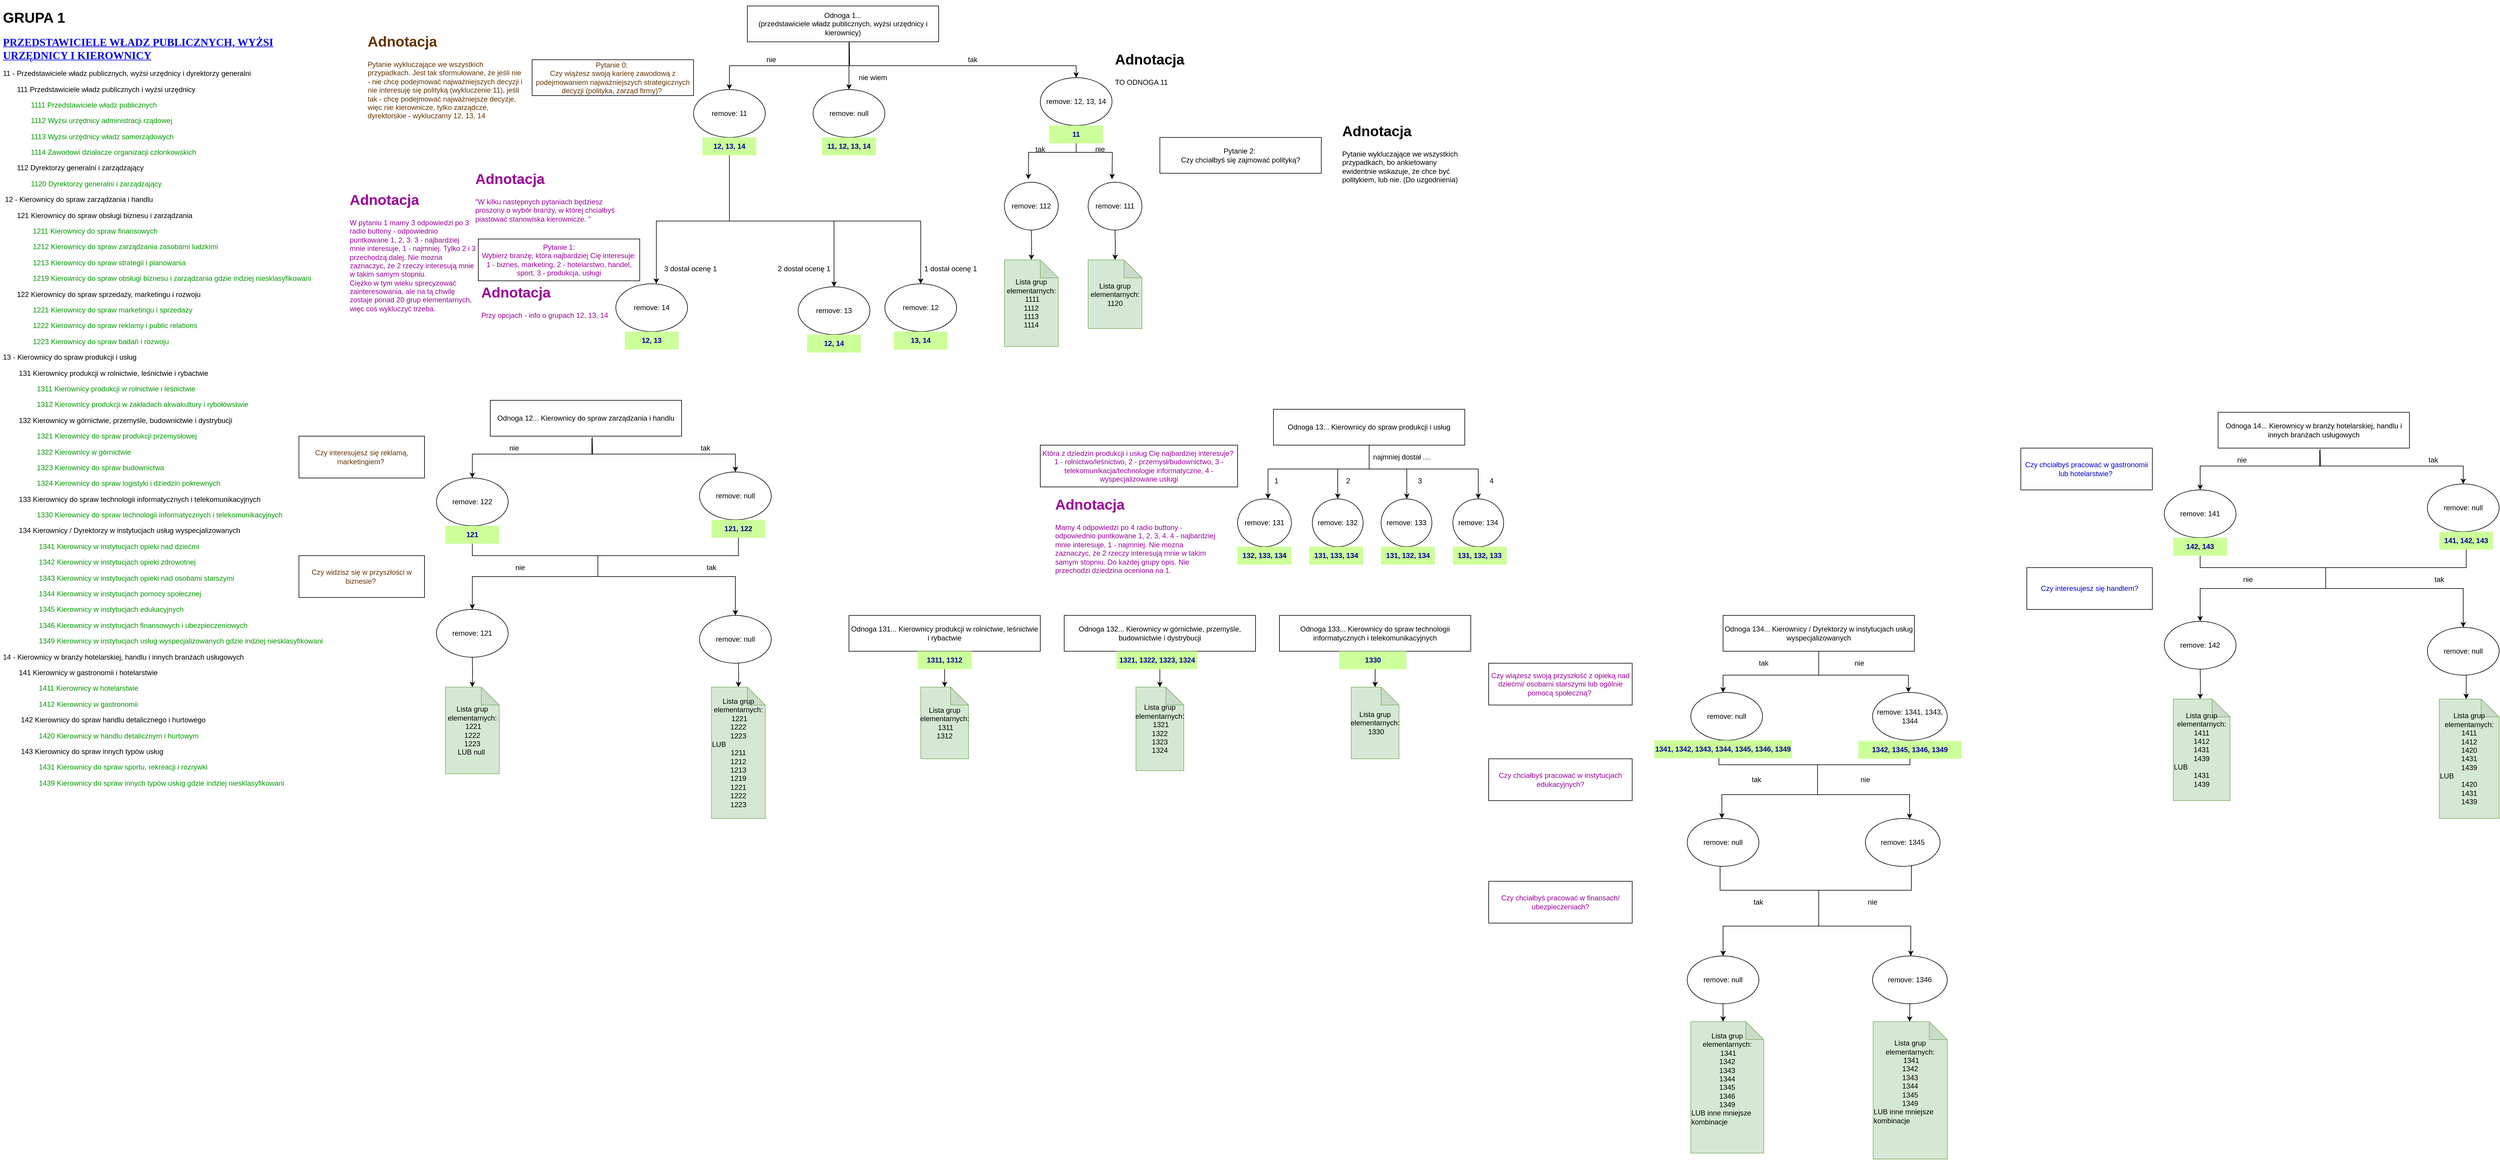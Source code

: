 <mxfile version="13.11.0" type="github">
  <diagram id="5uM9XUodchVWy86l6dnS" name="Page-1">
    <mxGraphModel dx="2266" dy="783" grid="1" gridSize="10" guides="1" tooltips="1" connect="1" arrows="1" fold="1" page="1" pageScale="1" pageWidth="827" pageHeight="1169" math="0" shadow="0">
      <root>
        <mxCell id="0" />
        <mxCell id="1" parent="0" />
        <mxCell id="1KFQorK6eVUudZrLt6k1-296" style="edgeStyle=orthogonalEdgeStyle;rounded=0;orthogonalLoop=1;jettySize=auto;html=1;exitX=0.543;exitY=0.993;exitDx=0;exitDy=0;fontColor=#000099;exitPerimeter=0;entryX=0.5;entryY=0;entryDx=0;entryDy=0;" edge="1" parent="1" source="pN9J62DILKApvvg1MB21-1" target="1KFQorK6eVUudZrLt6k1-298">
          <mxGeometry relative="1" as="geometry">
            <mxPoint x="600" y="200.0" as="targetPoint" />
            <Array as="points">
              <mxPoint x="600" y="80" />
            </Array>
          </mxGeometry>
        </mxCell>
        <mxCell id="pN9J62DILKApvvg1MB21-1" value="Odnoga 1...&lt;br&gt;(przedstawiciele władz publicznych, wyżsi urzędnicy i kierownicy)" style="rounded=0;whiteSpace=wrap;html=1;" parent="1" vertex="1">
          <mxGeometry x="430" y="20" width="320" height="60" as="geometry" />
        </mxCell>
        <mxCell id="pN9J62DILKApvvg1MB21-2" value="Pytanie 0:&amp;nbsp;&lt;br&gt;Czy wiążesz swoją karierę zawodową z podejmowaniem najważniejszych strategicznych decyzji (polityka, zarząd firmy)?&amp;nbsp;" style="rounded=0;whiteSpace=wrap;html=1;fontColor=#663300;" parent="1" vertex="1">
          <mxGeometry x="70" y="110" width="270" height="60" as="geometry" />
        </mxCell>
        <mxCell id="pN9J62DILKApvvg1MB21-8" value="" style="endArrow=classic;html=1;exitX=0.531;exitY=1.063;exitDx=0;exitDy=0;rounded=0;exitPerimeter=0;" parent="1" source="pN9J62DILKApvvg1MB21-1" edge="1">
          <mxGeometry width="50" height="50" relative="1" as="geometry">
            <mxPoint x="530" y="130" as="sourcePoint" />
            <mxPoint x="400" y="160" as="targetPoint" />
            <Array as="points">
              <mxPoint x="600" y="120" />
              <mxPoint x="400" y="120" />
            </Array>
          </mxGeometry>
        </mxCell>
        <mxCell id="pN9J62DILKApvvg1MB21-10" value="" style="endArrow=classic;html=1;rounded=0;entryX=0.5;entryY=0;entryDx=0;entryDy=0;exitX=0.533;exitY=1.023;exitDx=0;exitDy=0;exitPerimeter=0;" parent="1" source="pN9J62DILKApvvg1MB21-1" target="JiiDd-c7EXxBYxir_EYN-1" edge="1">
          <mxGeometry width="50" height="50" relative="1" as="geometry">
            <mxPoint x="550" y="80" as="sourcePoint" />
            <mxPoint x="690" y="160" as="targetPoint" />
            <Array as="points">
              <mxPoint x="601" y="110" />
              <mxPoint x="601" y="120" />
              <mxPoint x="690" y="120" />
              <mxPoint x="980" y="120" />
            </Array>
          </mxGeometry>
        </mxCell>
        <mxCell id="pN9J62DILKApvvg1MB21-11" value="nie" style="text;html=1;strokeColor=none;fillColor=none;align=center;verticalAlign=middle;whiteSpace=wrap;rounded=0;" parent="1" vertex="1">
          <mxGeometry x="450" y="100" width="40" height="20" as="geometry" />
        </mxCell>
        <mxCell id="pN9J62DILKApvvg1MB21-12" value="tak" style="text;html=1;strokeColor=none;fillColor=none;align=center;verticalAlign=middle;whiteSpace=wrap;rounded=0;" parent="1" vertex="1">
          <mxGeometry x="787" y="100" width="40" height="20" as="geometry" />
        </mxCell>
        <mxCell id="JiiDd-c7EXxBYxir_EYN-13" style="edgeStyle=orthogonalEdgeStyle;rounded=0;orthogonalLoop=1;jettySize=auto;html=1;exitX=0.5;exitY=1;exitDx=0;exitDy=0;entryX=0.5;entryY=0;entryDx=0;entryDy=0;entryPerimeter=0;" parent="1" source="JiiDd-c7EXxBYxir_EYN-1" edge="1">
          <mxGeometry relative="1" as="geometry">
            <mxPoint x="900" y="310" as="targetPoint" />
          </mxGeometry>
        </mxCell>
        <mxCell id="fl4-99ZhUkf3XR74oAWI-5" style="edgeStyle=orthogonalEdgeStyle;rounded=0;orthogonalLoop=1;jettySize=auto;html=1;" parent="1" source="JiiDd-c7EXxBYxir_EYN-1" edge="1">
          <mxGeometry relative="1" as="geometry">
            <mxPoint x="1040" y="310" as="targetPoint" />
          </mxGeometry>
        </mxCell>
        <mxCell id="JiiDd-c7EXxBYxir_EYN-1" value="remove: 12, 13, 14" style="ellipse;whiteSpace=wrap;html=1;" parent="1" vertex="1">
          <mxGeometry x="920" y="140" width="120" height="80" as="geometry" />
        </mxCell>
        <mxCell id="JiiDd-c7EXxBYxir_EYN-19" style="edgeStyle=orthogonalEdgeStyle;rounded=0;orthogonalLoop=1;jettySize=auto;html=1;entryX=0.565;entryY=-0.002;entryDx=0;entryDy=0;entryPerimeter=0;" parent="1" source="JiiDd-c7EXxBYxir_EYN-4" target="JiiDd-c7EXxBYxir_EYN-29" edge="1">
          <mxGeometry relative="1" as="geometry">
            <mxPoint x="340" y="520" as="targetPoint" />
            <Array as="points">
              <mxPoint x="400" y="380" />
              <mxPoint x="278" y="380" />
            </Array>
          </mxGeometry>
        </mxCell>
        <mxCell id="JiiDd-c7EXxBYxir_EYN-20" style="edgeStyle=orthogonalEdgeStyle;rounded=0;orthogonalLoop=1;jettySize=auto;html=1;exitX=0.5;exitY=1;exitDx=0;exitDy=0;entryX=0.5;entryY=0;entryDx=0;entryDy=0;" parent="1" source="JiiDd-c7EXxBYxir_EYN-4" edge="1" target="JiiDd-c7EXxBYxir_EYN-30">
          <mxGeometry relative="1" as="geometry">
            <mxPoint x="590" y="520" as="targetPoint" />
            <Array as="points">
              <mxPoint x="400" y="380" />
              <mxPoint x="575" y="380" />
            </Array>
          </mxGeometry>
        </mxCell>
        <mxCell id="JiiDd-c7EXxBYxir_EYN-21" style="edgeStyle=orthogonalEdgeStyle;rounded=0;orthogonalLoop=1;jettySize=auto;html=1;entryX=0.5;entryY=0;entryDx=0;entryDy=0;" parent="1" source="1KFQorK6eVUudZrLt6k1-60" target="JiiDd-c7EXxBYxir_EYN-31" edge="1">
          <mxGeometry relative="1" as="geometry">
            <mxPoint x="580" y="520" as="targetPoint" />
            <Array as="points">
              <mxPoint x="400" y="380" />
              <mxPoint x="720" y="380" />
            </Array>
          </mxGeometry>
        </mxCell>
        <mxCell id="JiiDd-c7EXxBYxir_EYN-4" value="remove: 11" style="ellipse;whiteSpace=wrap;html=1;" parent="1" vertex="1">
          <mxGeometry x="340" y="160" width="120" height="80" as="geometry" />
        </mxCell>
        <mxCell id="JiiDd-c7EXxBYxir_EYN-15" value="Pytanie 1:&lt;br&gt;Wybierz branżę, która najbardziej Cię interesuje:&lt;br&gt;1 - biznes, marketing, 2 - hotelarstwo, handel, sport, 3 - produkcja, usługi" style="rounded=0;whiteSpace=wrap;html=1;fillColor=none;fontColor=#990099;" parent="1" vertex="1">
          <mxGeometry x="-20" y="410" width="270" height="70" as="geometry" />
        </mxCell>
        <mxCell id="JiiDd-c7EXxBYxir_EYN-17" value="&lt;h1&gt;Adnotacja&amp;nbsp;&lt;/h1&gt;&lt;p&gt;&quot;W kilku następnych pytaniach będziesz proszony o wybór branży, w której chciałbyś piastować stanowiska kierownicze. &quot;&lt;/p&gt;&lt;p&gt;&amp;nbsp;&lt;/p&gt;" style="text;html=1;spacing=5;spacingTop=-20;whiteSpace=wrap;overflow=hidden;rounded=0;fontColor=#990099;" parent="1" vertex="1">
          <mxGeometry x="-30" y="290" width="270" height="120" as="geometry" />
        </mxCell>
        <mxCell id="JiiDd-c7EXxBYxir_EYN-22" value="3 dostał ocenę 1" style="text;html=1;strokeColor=none;fillColor=none;align=center;verticalAlign=middle;whiteSpace=wrap;rounded=0;" parent="1" vertex="1">
          <mxGeometry x="280" y="450" width="110" height="20" as="geometry" />
        </mxCell>
        <mxCell id="JiiDd-c7EXxBYxir_EYN-23" value="2 dostał ocenę 1" style="text;html=1;strokeColor=none;fillColor=none;align=center;verticalAlign=middle;whiteSpace=wrap;rounded=0;" parent="1" vertex="1">
          <mxGeometry x="470" y="450" width="110" height="20" as="geometry" />
        </mxCell>
        <mxCell id="JiiDd-c7EXxBYxir_EYN-24" value="1 dostał ocenę 1" style="text;html=1;strokeColor=none;fillColor=none;align=center;verticalAlign=middle;whiteSpace=wrap;rounded=0;" parent="1" vertex="1">
          <mxGeometry x="720" y="450" width="100" height="20" as="geometry" />
        </mxCell>
        <mxCell id="JiiDd-c7EXxBYxir_EYN-28" value="&lt;h1&gt;Adnotacja&lt;/h1&gt;&lt;p&gt;Przy opcjach - info o grupach 12, 13, 14&lt;/p&gt;&lt;p&gt;&lt;br&gt;&lt;/p&gt;" style="text;html=1;spacing=5;spacingTop=-20;whiteSpace=wrap;overflow=hidden;rounded=0;fontColor=#990099;" parent="1" vertex="1">
          <mxGeometry x="-20" y="480" width="230" height="90" as="geometry" />
        </mxCell>
        <mxCell id="JiiDd-c7EXxBYxir_EYN-29" value="remove: 14" style="ellipse;whiteSpace=wrap;html=1;" parent="1" vertex="1">
          <mxGeometry x="210" y="485" width="120" height="80" as="geometry" />
        </mxCell>
        <mxCell id="JiiDd-c7EXxBYxir_EYN-30" value="remove: 13" style="ellipse;whiteSpace=wrap;html=1;" parent="1" vertex="1">
          <mxGeometry x="515" y="490" width="120" height="80" as="geometry" />
        </mxCell>
        <mxCell id="JiiDd-c7EXxBYxir_EYN-31" value="remove: 12" style="ellipse;whiteSpace=wrap;html=1;" parent="1" vertex="1">
          <mxGeometry x="660" y="485" width="120" height="80" as="geometry" />
        </mxCell>
        <mxCell id="fl4-99ZhUkf3XR74oAWI-1" value="Pytanie 2:&amp;nbsp;&lt;br&gt;Czy chciałbyś się zajmować polityką?" style="rounded=0;whiteSpace=wrap;html=1;" parent="1" vertex="1">
          <mxGeometry x="1120" y="240" width="270" height="60" as="geometry" />
        </mxCell>
        <mxCell id="fl4-99ZhUkf3XR74oAWI-2" value="&lt;h1&gt;Adnotacja&lt;/h1&gt;&lt;div&gt;W pytaniu 1 mamy 3 odpowiedzi po 3 radio buttony - odpowiednio puntkowane 1, 2, 3. 3 - najbardziej mnie interesuje, 1 - najmniej. Tylko 2 i 3 przechodzą dalej. Nie mozna zaznaczyc, że 2 rzeczy interesują mnie w takim samym stopniu.&lt;/div&gt;&lt;div&gt;Ciężko w tym wieku sprecyzować zainteresowania, ale na tą chwilę zostaje ponad 20 grup elementarnych, więc coś wykluczyć trzeba.&amp;nbsp;&lt;/div&gt;&lt;p&gt;&lt;br&gt;&lt;/p&gt;" style="text;html=1;spacing=5;spacingTop=-20;whiteSpace=wrap;overflow=hidden;rounded=0;fontColor=#990099;" parent="1" vertex="1">
          <mxGeometry x="-240" y="325" width="220" height="230" as="geometry" />
        </mxCell>
        <mxCell id="fl4-99ZhUkf3XR74oAWI-3" value="&lt;h1&gt;Adnotacja&amp;nbsp;&lt;/h1&gt;&lt;p&gt;Pytanie wykluczające we wszystkich przypadkach. Jest tak sformułowane, że jeśli nie - nie chcę podejmować najważniejszych decyzji i nie interesuję się polityką (wykluczenie 11), jeśli tak - chcę podejmować najważniejsze decyzje, więc nie kierownicze, tylko zarządcze, dyrektorskie - wykluczamy 12, 13, 14&lt;/p&gt;&lt;p&gt;&lt;br&gt;&lt;/p&gt;&lt;p&gt;&lt;br&gt;&lt;/p&gt;" style="text;html=1;strokeColor=none;fillColor=none;spacing=5;spacingTop=-20;whiteSpace=wrap;overflow=hidden;rounded=0;fontColor=#663300;" parent="1" vertex="1">
          <mxGeometry x="-210" y="60" width="270" height="160" as="geometry" />
        </mxCell>
        <mxCell id="fl4-99ZhUkf3XR74oAWI-4" value="&lt;h1&gt;GRUPA 1&amp;nbsp;&lt;/h1&gt;&lt;a name=&quot;sekcja&quot; style=&quot;font-family: &amp;#34;verdana&amp;#34; ; font-size: 18px ; font-weight: 700&quot;&gt;PRZEDSTAWICIELE WŁADZ PUBLICZNYCH, WYŻSI URZĘDNICY I KIEROWNICY&lt;/a&gt;&lt;p&gt;11 - Przedstawiciele władz publicznych, wyżsi urzędnicy i dyrektorzy generalni&lt;br&gt;&lt;/p&gt;&lt;p&gt;&amp;nbsp; &amp;nbsp; &amp;nbsp; &amp;nbsp;&lt;span&gt;111&lt;/span&gt;&lt;span&gt; &lt;/span&gt;&lt;span&gt;Przedstawiciele władz publicznych i wyżsi urzędnicy&lt;/span&gt;&lt;br&gt;&lt;/p&gt;&lt;p&gt;&amp;nbsp; &amp;nbsp; &amp;nbsp; &amp;nbsp; &amp;nbsp; &amp;nbsp; &amp;nbsp; &lt;font color=&quot;#009900&quot;&gt;1111&lt;span&gt; &lt;/span&gt;Przedstawiciele władz publicznych&lt;/font&gt;&lt;/p&gt;&lt;p&gt;&lt;font color=&quot;#009900&quot;&gt;&amp;nbsp; &amp;nbsp; &amp;nbsp; &amp;nbsp; &amp;nbsp; &amp;nbsp; &amp;nbsp; 1112&lt;span&gt; &lt;/span&gt;Wyżsi urzędnicy administracji rządowej&lt;/font&gt;&lt;/p&gt;&lt;p&gt;&lt;font color=&quot;#009900&quot;&gt;&amp;nbsp; &amp;nbsp; &amp;nbsp; &amp;nbsp; &amp;nbsp; &amp;nbsp; &amp;nbsp; 1113&lt;span&gt; &lt;/span&gt;Wyżsi urzędnicy władz samorządowych&lt;/font&gt;&lt;/p&gt;&lt;p&gt;&lt;font color=&quot;#009900&quot;&gt;&amp;nbsp; &amp;nbsp; &amp;nbsp; &amp;nbsp; &amp;nbsp; &amp;nbsp; &amp;nbsp; 1114&lt;span&gt; &lt;/span&gt;Zawodowi działacze organizacji członkowskich&lt;/font&gt;&lt;/p&gt;&lt;p&gt;&lt;span&gt; &lt;/span&gt;&lt;/p&gt;&lt;p&gt;&amp;nbsp; &amp;nbsp; &amp;nbsp; &amp;nbsp;112&lt;span&gt; &lt;/span&gt;Dyrektorzy generalni i zarządzający&lt;/p&gt;&lt;p&gt;&amp;nbsp; &amp;nbsp; &amp;nbsp; &amp;nbsp; &amp;nbsp; &amp;nbsp; &amp;nbsp;&lt;font color=&quot;#009900&quot;&gt; 1120&lt;span&gt; &lt;/span&gt;Dyrektorzy generalni i zarządzający&lt;/font&gt;&lt;span&gt;  &lt;/span&gt;&lt;/p&gt;&lt;p&gt;&amp;nbsp;&lt;span&gt;12 - Kierownicy do spraw zarządzania i handlu&lt;/span&gt;&lt;/p&gt;&lt;p&gt;&amp;nbsp; &amp;nbsp; &amp;nbsp; &amp;nbsp;121&lt;span&gt; &lt;/span&gt;Kierownicy do spraw obsługi biznesu i zarządzania&lt;/p&gt;&lt;p&gt;&amp;nbsp; &amp;nbsp; &amp;nbsp; &amp;nbsp; &amp;nbsp; &amp;nbsp; &amp;nbsp; &amp;nbsp;&lt;font color=&quot;#009900&quot;&gt;1211&lt;span&gt; &lt;/span&gt;Kierownicy do spraw finansowych&lt;/font&gt;&lt;/p&gt;&lt;p&gt;&lt;font color=&quot;#009900&quot;&gt;&amp;nbsp; &amp;nbsp; &amp;nbsp; &amp;nbsp; &amp;nbsp; &amp;nbsp; &amp;nbsp; &amp;nbsp;1212&lt;span&gt; &lt;/span&gt;Kierownicy do spraw zarządzania zasobami ludzkimi&lt;/font&gt;&lt;/p&gt;&lt;p&gt;&lt;font color=&quot;#009900&quot;&gt;&amp;nbsp; &amp;nbsp; &amp;nbsp; &amp;nbsp; &amp;nbsp; &amp;nbsp; &amp;nbsp; &amp;nbsp;1213&lt;span&gt; &lt;/span&gt;Kierownicy do spraw strategii i planowania&lt;/font&gt;&lt;/p&gt;&lt;p&gt;&lt;font color=&quot;#009900&quot;&gt;&amp;nbsp; &amp;nbsp; &amp;nbsp; &amp;nbsp; &amp;nbsp; &amp;nbsp; &amp;nbsp; &amp;nbsp;1219&lt;span&gt; &lt;/span&gt;Kierownicy do spraw obsługi biznesu i zarządzania gdzie indziej niesklasyfikowani&lt;/font&gt;&lt;/p&gt;&lt;p&gt;&amp;nbsp; &amp;nbsp; &amp;nbsp; &amp;nbsp;122&lt;span&gt; &lt;/span&gt;Kierownicy do spraw sprzedaży, marketingu i rozwoju&lt;/p&gt;&lt;p&gt;&amp;nbsp; &amp;nbsp; &amp;nbsp; &amp;nbsp; &amp;nbsp; &amp;nbsp; &amp;nbsp; &lt;font color=&quot;#009900&quot;&gt;&amp;nbsp;1221&lt;span&gt; &lt;/span&gt;Kierownicy do spraw marketingu i sprzedaży&lt;/font&gt;&lt;/p&gt;&lt;p&gt;&lt;font color=&quot;#009900&quot;&gt;&amp;nbsp; &amp;nbsp; &amp;nbsp; &amp;nbsp; &amp;nbsp; &amp;nbsp; &amp;nbsp; &amp;nbsp;1222&lt;span&gt; &lt;/span&gt;Kierownicy do spraw reklamy i public relations&lt;/font&gt;&lt;/p&gt;&lt;p&gt;&lt;font color=&quot;#009900&quot;&gt;&amp;nbsp; &amp;nbsp; &amp;nbsp; &amp;nbsp; &amp;nbsp; &amp;nbsp; &amp;nbsp; &amp;nbsp;1223&lt;span&gt; &lt;/span&gt;Kierownicy do spraw badań i rozwoju&lt;/font&gt;&lt;/p&gt;&lt;p&gt;13 - Kierownicy do spraw produkcji i usług&lt;/p&gt;&lt;p&gt;&amp;nbsp; &amp;nbsp; &amp;nbsp; &amp;nbsp; 131&lt;span&gt; &lt;/span&gt;Kierownicy produkcji w rolnictwie, leśnictwie i rybactwie&lt;/p&gt;&lt;p&gt;&amp;nbsp; &amp;nbsp; &amp;nbsp; &amp;nbsp; &amp;nbsp; &amp;nbsp; &amp;nbsp; &amp;nbsp; &amp;nbsp;&lt;font color=&quot;#009900&quot;&gt;1311&lt;span&gt; &lt;/span&gt;Kierownicy produkcji w rolnictwie i leśnictwie&lt;/font&gt;&lt;/p&gt;&lt;p&gt;&lt;font color=&quot;#009900&quot;&gt;&amp;nbsp; &amp;nbsp; &amp;nbsp; &amp;nbsp; &amp;nbsp; &amp;nbsp; &amp;nbsp; &amp;nbsp; &amp;nbsp;1312&lt;span&gt; &lt;/span&gt;Kierownicy produkcji w zakładach akwakultury i rybołówstwie&lt;/font&gt;&lt;/p&gt;&lt;p&gt;&amp;nbsp; &amp;nbsp; &amp;nbsp; &amp;nbsp; 132&lt;span&gt; &lt;/span&gt;Kierownicy w górnictwie, przemyśle, budownictwie i dystrybucji&lt;/p&gt;&lt;p&gt;&amp;nbsp; &amp;nbsp; &amp;nbsp; &amp;nbsp; &amp;nbsp; &amp;nbsp; &amp;nbsp; &amp;nbsp; &lt;font color=&quot;#009900&quot;&gt;&amp;nbsp;1321&lt;span&gt; &lt;/span&gt;Kierownicy do spraw produkcji przemysłowej&lt;/font&gt;&lt;/p&gt;&lt;p&gt;&lt;font color=&quot;#009900&quot;&gt;&amp;nbsp; &amp;nbsp; &amp;nbsp; &amp;nbsp; &amp;nbsp; &amp;nbsp; &amp;nbsp; &amp;nbsp; &amp;nbsp;1322&lt;span&gt; &lt;/span&gt;Kierownicy w górnictwie&lt;/font&gt;&lt;/p&gt;&lt;p&gt;&lt;font color=&quot;#009900&quot;&gt;&amp;nbsp; &amp;nbsp; &amp;nbsp; &amp;nbsp; &amp;nbsp; &amp;nbsp; &amp;nbsp; &amp;nbsp; &amp;nbsp;1323&lt;span&gt; &lt;/span&gt;Kierownicy do spraw budownictwa&lt;/font&gt;&lt;/p&gt;&lt;p&gt;&lt;font color=&quot;#009900&quot;&gt;&amp;nbsp; &amp;nbsp; &amp;nbsp; &amp;nbsp; &amp;nbsp; &amp;nbsp; &amp;nbsp; &amp;nbsp; &amp;nbsp;1324&lt;span&gt; &lt;/span&gt;Kierownicy do spraw logistyki i dziedzin pokrewnych&lt;/font&gt;&lt;/p&gt;&lt;p&gt;&amp;nbsp; &amp;nbsp; &amp;nbsp; &amp;nbsp; 133&lt;span&gt; &lt;/span&gt;Kierownicy do spraw technologii informatycznych i telekomunikacyjnych&lt;/p&gt;&lt;p&gt;&amp;nbsp; &amp;nbsp; &amp;nbsp; &amp;nbsp; &amp;nbsp; &amp;nbsp; &amp;nbsp; &amp;nbsp;&lt;font color=&quot;#009900&quot;&gt; &amp;nbsp;1330&lt;span&gt; &lt;/span&gt;Kierownicy do spraw technologii informatycznych i telekomunikacyjnych&lt;/font&gt;&lt;/p&gt;&lt;p&gt;&amp;nbsp; &amp;nbsp; &amp;nbsp; &amp;nbsp; 134&lt;span&gt; &lt;/span&gt;Kierownicy / Dyrektorzy w instytucjach usług wyspecjalizowanych&lt;/p&gt;&lt;p&gt;&amp;nbsp; &amp;nbsp; &amp;nbsp; &amp;nbsp; &amp;nbsp; &amp;nbsp; &amp;nbsp; &amp;nbsp; &amp;nbsp;&lt;font color=&quot;#009900&quot;&gt; 1341&lt;span&gt; &lt;/span&gt;Kierownicy w instytucjach opieki nad dziećmi&lt;/font&gt;&lt;/p&gt;&lt;p&gt;&lt;font color=&quot;#009900&quot;&gt;&amp;nbsp; &amp;nbsp; &amp;nbsp; &amp;nbsp; &amp;nbsp; &amp;nbsp; &amp;nbsp; &amp;nbsp; &amp;nbsp; 1342&lt;span&gt; &lt;/span&gt;Kierownicy w instytucjach opieki zdrowotnej&lt;/font&gt;&lt;/p&gt;&lt;p&gt;&lt;font color=&quot;#009900&quot;&gt;&amp;nbsp; &amp;nbsp; &amp;nbsp; &amp;nbsp; &amp;nbsp; &amp;nbsp; &amp;nbsp; &amp;nbsp; &amp;nbsp; 1343&lt;span&gt; &lt;/span&gt;Kierownicy w instytucjach opieki nad osobami starszymi&lt;/font&gt;&lt;/p&gt;&lt;p&gt;&lt;font color=&quot;#009900&quot;&gt;&amp;nbsp; &amp;nbsp; &amp;nbsp; &amp;nbsp; &amp;nbsp; &amp;nbsp; &amp;nbsp; &amp;nbsp; &amp;nbsp; 1344&lt;span&gt; &lt;/span&gt;Kierownicy w instytucjach pomocy społecznej&lt;/font&gt;&lt;/p&gt;&lt;p&gt;&lt;font color=&quot;#009900&quot;&gt;&amp;nbsp; &amp;nbsp; &amp;nbsp; &amp;nbsp; &amp;nbsp; &amp;nbsp; &amp;nbsp; &amp;nbsp; &amp;nbsp; 1345&lt;span&gt; &lt;/span&gt;Kierownicy w instytucjach edukacyjnych&lt;/font&gt;&lt;/p&gt;&lt;p&gt;&lt;font color=&quot;#009900&quot;&gt;&amp;nbsp; &amp;nbsp; &amp;nbsp; &amp;nbsp; &amp;nbsp; &amp;nbsp; &amp;nbsp; &amp;nbsp; &amp;nbsp; 1346&lt;span&gt; &lt;/span&gt;Kierownicy w instytucjach finansowych i ubezpieczeniowych&lt;/font&gt;&lt;/p&gt;&lt;p&gt;&lt;font color=&quot;#009900&quot;&gt;&amp;nbsp; &amp;nbsp; &amp;nbsp; &amp;nbsp; &amp;nbsp; &amp;nbsp; &amp;nbsp; &amp;nbsp; &amp;nbsp; 1349&lt;span&gt; &lt;/span&gt;Kierownicy w instytucjach usług wyspecjalizowanych gdzie indziej niesklasyfikowani&lt;/font&gt;&lt;/p&gt;&lt;p&gt;14 - Kierownicy w branży hotelarskiej, handlu i innych branżach usługowych&lt;/p&gt;&lt;p&gt;&amp;nbsp; &amp;nbsp; &amp;nbsp; &amp;nbsp; 141&lt;span&gt; &lt;/span&gt;Kierownicy w gastronomii i hotelarstwie&lt;/p&gt;&lt;p&gt;&amp;nbsp; &amp;nbsp; &amp;nbsp; &amp;nbsp; &amp;nbsp; &amp;nbsp; &amp;nbsp; &amp;nbsp; &amp;nbsp;&lt;font color=&quot;#009900&quot;&gt; 1411&lt;span&gt; &lt;/span&gt;Kierownicy w hotelarstwie&lt;/font&gt;&lt;/p&gt;&lt;p&gt;&lt;font color=&quot;#009900&quot;&gt;&amp;nbsp; &amp;nbsp; &amp;nbsp; &amp;nbsp; &amp;nbsp; &amp;nbsp; &amp;nbsp; &amp;nbsp; &amp;nbsp; 1412&lt;span&gt; &lt;/span&gt;Kierownicy w gastronomii&lt;/font&gt;&lt;/p&gt;&lt;p&gt;&amp;nbsp; &amp;nbsp; &amp;nbsp; &amp;nbsp; &amp;nbsp;142&lt;span&gt; &lt;/span&gt;Kierownicy do spraw handlu detalicznego i hurtowego&lt;/p&gt;&lt;p&gt;&amp;nbsp; &amp;nbsp; &amp;nbsp; &amp;nbsp; &amp;nbsp; &amp;nbsp; &amp;nbsp; &amp;nbsp; &lt;font color=&quot;#009900&quot;&gt;&amp;nbsp; 1420&lt;span&gt; &lt;/span&gt;Kierownicy w handlu detalicznym i hurtowym&lt;/font&gt;&lt;/p&gt;&lt;p&gt;&amp;nbsp; &amp;nbsp; &amp;nbsp; &amp;nbsp; &amp;nbsp;143&lt;span&gt; &lt;/span&gt;Kierownicy do spraw innych typów usług&lt;/p&gt;&lt;p&gt;&amp;nbsp; &amp;nbsp; &amp;nbsp; &amp;nbsp; &amp;nbsp; &amp;nbsp; &amp;nbsp; &amp;nbsp; &lt;font color=&quot;#009900&quot;&gt;&amp;nbsp; 1431&lt;span&gt; &lt;/span&gt;Kierownicy do spraw sportu, rekreacji i rozrywki&lt;/font&gt;&lt;/p&gt;&lt;p&gt;&lt;font color=&quot;#009900&quot;&gt;&amp;nbsp; &amp;nbsp; &amp;nbsp; &amp;nbsp; &amp;nbsp; &amp;nbsp; &amp;nbsp; &amp;nbsp; &amp;nbsp; 1439&lt;span&gt; &lt;/span&gt;Kierownicy do spraw innych typów usług gdzie indziej niesklasyfikowani&lt;/font&gt;&lt;/p&gt;&lt;p&gt;&amp;nbsp; &amp;nbsp; &amp;nbsp;&amp;nbsp;&lt;/p&gt;&lt;p&gt;&lt;br&gt;&lt;/p&gt;&lt;p&gt;&lt;br&gt;&lt;/p&gt;" style="text;html=1;strokeColor=none;fillColor=none;spacing=5;spacingTop=-20;whiteSpace=wrap;overflow=hidden;rounded=0;" parent="1" vertex="1">
          <mxGeometry x="-820" y="20" width="560" height="1320" as="geometry" />
        </mxCell>
        <mxCell id="fl4-99ZhUkf3XR74oAWI-6" value="tak" style="text;html=1;strokeColor=none;fillColor=none;align=center;verticalAlign=middle;whiteSpace=wrap;rounded=0;" parent="1" vertex="1">
          <mxGeometry x="900" y="250" width="40" height="20" as="geometry" />
        </mxCell>
        <mxCell id="fl4-99ZhUkf3XR74oAWI-7" value="nie" style="text;html=1;strokeColor=none;fillColor=none;align=center;verticalAlign=middle;whiteSpace=wrap;rounded=0;" parent="1" vertex="1">
          <mxGeometry x="1000" y="250" width="40" height="20" as="geometry" />
        </mxCell>
        <mxCell id="fl4-99ZhUkf3XR74oAWI-8" value="remove: 111" style="ellipse;whiteSpace=wrap;html=1;" parent="1" vertex="1">
          <mxGeometry x="1000" y="315" width="90" height="80" as="geometry" />
        </mxCell>
        <mxCell id="fl4-99ZhUkf3XR74oAWI-9" value="remove: 112" style="ellipse;whiteSpace=wrap;html=1;" parent="1" vertex="1">
          <mxGeometry x="860" y="315" width="90" height="80" as="geometry" />
        </mxCell>
        <mxCell id="fl4-99ZhUkf3XR74oAWI-10" value="&lt;h1&gt;Adnotacja&amp;nbsp;&lt;/h1&gt;&lt;p&gt;Pytanie wykluczające we wszystkich przypadkach, bo ankietowany ewidentnie wskazuje, że chce być politykiem, lub nie. (Do uzgodnienia)&lt;/p&gt;&lt;p&gt;&lt;br&gt;&lt;/p&gt;&lt;p&gt;&lt;br&gt;&lt;/p&gt;&lt;p&gt;&lt;br&gt;&lt;/p&gt;" style="text;html=1;strokeColor=none;fillColor=none;spacing=5;spacingTop=-20;whiteSpace=wrap;overflow=hidden;rounded=0;" parent="1" vertex="1">
          <mxGeometry x="1420" y="210" width="210" height="120" as="geometry" />
        </mxCell>
        <mxCell id="fl4-99ZhUkf3XR74oAWI-12" value="" style="edgeStyle=orthogonalEdgeStyle;rounded=0;orthogonalLoop=1;jettySize=auto;html=1;" parent="1" target="fl4-99ZhUkf3XR74oAWI-13" edge="1">
          <mxGeometry relative="1" as="geometry">
            <mxPoint x="905" y="395" as="sourcePoint" />
          </mxGeometry>
        </mxCell>
        <mxCell id="fl4-99ZhUkf3XR74oAWI-13" value="Lista grup elementarnych:&lt;br&gt;&amp;nbsp;1111&lt;br&gt;1112&lt;br&gt;1113&lt;br&gt;1114" style="shape=note;whiteSpace=wrap;html=1;backgroundOutline=1;darkOpacity=0.05;size=30;fillColor=#d5e8d4;strokeColor=#82b366;" parent="1" vertex="1">
          <mxGeometry x="860" y="445" width="90" height="145" as="geometry" />
        </mxCell>
        <mxCell id="fl4-99ZhUkf3XR74oAWI-14" value="" style="edgeStyle=orthogonalEdgeStyle;rounded=0;orthogonalLoop=1;jettySize=auto;html=1;" parent="1" target="fl4-99ZhUkf3XR74oAWI-15" edge="1">
          <mxGeometry relative="1" as="geometry">
            <mxPoint x="1045" y="395" as="sourcePoint" />
          </mxGeometry>
        </mxCell>
        <mxCell id="fl4-99ZhUkf3XR74oAWI-15" value="Lista grup elementarnych:&lt;br&gt;1120" style="shape=note;whiteSpace=wrap;html=1;backgroundOutline=1;darkOpacity=0.05;size=30;fillColor=#d5e8d4;strokeColor=#82b366;" parent="1" vertex="1">
          <mxGeometry x="1000" y="445" width="90" height="115" as="geometry" />
        </mxCell>
        <mxCell id="1KFQorK6eVUudZrLt6k1-60" value="&lt;b&gt;12, 13, 14&lt;/b&gt;" style="text;html=1;strokeColor=none;fillColor=#CCFF99;align=center;verticalAlign=middle;whiteSpace=wrap;rounded=0;fontColor=#000099;" vertex="1" parent="1">
          <mxGeometry x="355" y="240" width="90" height="30" as="geometry" />
        </mxCell>
        <mxCell id="1KFQorK6eVUudZrLt6k1-62" value="&lt;b&gt;11&lt;/b&gt;" style="text;html=1;strokeColor=none;fillColor=#CCFF99;align=center;verticalAlign=middle;whiteSpace=wrap;rounded=0;fontColor=#000099;" vertex="1" parent="1">
          <mxGeometry x="935" y="220" width="90" height="30" as="geometry" />
        </mxCell>
        <mxCell id="1KFQorK6eVUudZrLt6k1-63" value="&lt;b&gt;12, 13&lt;br&gt;&lt;/b&gt;" style="text;html=1;strokeColor=none;fillColor=#CCFF99;align=center;verticalAlign=middle;whiteSpace=wrap;rounded=0;fontColor=#000099;" vertex="1" parent="1">
          <mxGeometry x="225" y="565" width="90" height="30" as="geometry" />
        </mxCell>
        <mxCell id="1KFQorK6eVUudZrLt6k1-65" value="&lt;b&gt;12, 14&lt;br&gt;&lt;/b&gt;" style="text;html=1;strokeColor=none;fillColor=#CCFF99;align=center;verticalAlign=middle;whiteSpace=wrap;rounded=0;fontColor=#000099;" vertex="1" parent="1">
          <mxGeometry x="530" y="570" width="90" height="30" as="geometry" />
        </mxCell>
        <mxCell id="1KFQorK6eVUudZrLt6k1-66" value="&lt;b&gt;13, 14&lt;br&gt;&lt;/b&gt;" style="text;html=1;strokeColor=none;fillColor=#CCFF99;align=center;verticalAlign=middle;whiteSpace=wrap;rounded=0;fontColor=#000099;" vertex="1" parent="1">
          <mxGeometry x="675" y="565" width="90" height="30" as="geometry" />
        </mxCell>
        <mxCell id="1KFQorK6eVUudZrLt6k1-67" value="Odnoga 12...&amp;nbsp;&lt;span style=&quot;text-align: left&quot;&gt;Kierownicy do spraw zarządzania i handlu&lt;/span&gt;" style="rounded=0;whiteSpace=wrap;html=1;" vertex="1" parent="1">
          <mxGeometry y="680" width="320" height="60" as="geometry" />
        </mxCell>
        <mxCell id="1KFQorK6eVUudZrLt6k1-68" value="" style="endArrow=classic;html=1;exitX=0.531;exitY=1.063;exitDx=0;exitDy=0;rounded=0;exitPerimeter=0;entryX=0.5;entryY=0;entryDx=0;entryDy=0;" edge="1" source="1KFQorK6eVUudZrLt6k1-67" parent="1" target="1KFQorK6eVUudZrLt6k1-75">
          <mxGeometry width="50" height="50" relative="1" as="geometry">
            <mxPoint x="100" y="780" as="sourcePoint" />
            <mxPoint x="-30" y="810" as="targetPoint" />
            <Array as="points">
              <mxPoint x="170" y="770" />
              <mxPoint x="-30" y="770" />
            </Array>
          </mxGeometry>
        </mxCell>
        <mxCell id="1KFQorK6eVUudZrLt6k1-69" value="" style="endArrow=classic;html=1;rounded=0;entryX=0.5;entryY=0;entryDx=0;entryDy=0;exitX=0.533;exitY=1.023;exitDx=0;exitDy=0;exitPerimeter=0;" edge="1" source="1KFQorK6eVUudZrLt6k1-67" target="1KFQorK6eVUudZrLt6k1-74" parent="1">
          <mxGeometry width="50" height="50" relative="1" as="geometry">
            <mxPoint x="120" y="730" as="sourcePoint" />
            <mxPoint x="260" y="810" as="targetPoint" />
            <Array as="points">
              <mxPoint x="171" y="760" />
              <mxPoint x="171" y="770" />
              <mxPoint x="260" y="770" />
              <mxPoint x="410" y="770" />
            </Array>
          </mxGeometry>
        </mxCell>
        <mxCell id="1KFQorK6eVUudZrLt6k1-70" value="nie" style="text;html=1;strokeColor=none;fillColor=none;align=center;verticalAlign=middle;whiteSpace=wrap;rounded=0;" vertex="1" parent="1">
          <mxGeometry x="20" y="750" width="40" height="20" as="geometry" />
        </mxCell>
        <mxCell id="1KFQorK6eVUudZrLt6k1-71" value="tak" style="text;html=1;strokeColor=none;fillColor=none;align=center;verticalAlign=middle;whiteSpace=wrap;rounded=0;" vertex="1" parent="1">
          <mxGeometry x="340" y="750" width="40" height="20" as="geometry" />
        </mxCell>
        <mxCell id="1KFQorK6eVUudZrLt6k1-74" value="remove: null" style="ellipse;whiteSpace=wrap;html=1;" vertex="1" parent="1">
          <mxGeometry x="350" y="800" width="120" height="80" as="geometry" />
        </mxCell>
        <mxCell id="1KFQorK6eVUudZrLt6k1-75" value="remove: 122" style="ellipse;whiteSpace=wrap;html=1;" vertex="1" parent="1">
          <mxGeometry x="-90" y="810" width="120" height="80" as="geometry" />
        </mxCell>
        <mxCell id="1KFQorK6eVUudZrLt6k1-89" value="&lt;font color=&quot;#663300&quot;&gt;Czy interesujesz się reklamą, marketingiem?&amp;nbsp;&lt;/font&gt;" style="rounded=0;whiteSpace=wrap;html=1;fillColor=none;fontColor=#990099;" vertex="1" parent="1">
          <mxGeometry x="-320" y="740" width="210" height="70" as="geometry" />
        </mxCell>
        <mxCell id="1KFQorK6eVUudZrLt6k1-107" style="edgeStyle=orthogonalEdgeStyle;rounded=0;orthogonalLoop=1;jettySize=auto;html=1;exitX=0.5;exitY=0;exitDx=0;exitDy=0;fontColor=#000099;" edge="1" parent="1" source="1KFQorK6eVUudZrLt6k1-92">
          <mxGeometry relative="1" as="geometry">
            <mxPoint x="-30" y="1030" as="targetPoint" />
            <Array as="points">
              <mxPoint x="-30" y="940" />
              <mxPoint x="180" y="940" />
              <mxPoint x="180" y="975" />
              <mxPoint x="-30" y="975" />
              <mxPoint x="-30" y="1030" />
            </Array>
          </mxGeometry>
        </mxCell>
        <mxCell id="1KFQorK6eVUudZrLt6k1-92" value="&lt;b&gt;121&lt;br&gt;&lt;/b&gt;" style="text;html=1;strokeColor=none;fillColor=#CCFF99;align=center;verticalAlign=middle;whiteSpace=wrap;rounded=0;fontColor=#000099;" vertex="1" parent="1">
          <mxGeometry x="-75" y="890" width="90" height="30" as="geometry" />
        </mxCell>
        <mxCell id="1KFQorK6eVUudZrLt6k1-108" style="edgeStyle=orthogonalEdgeStyle;rounded=0;orthogonalLoop=1;jettySize=auto;html=1;exitX=0.5;exitY=0;exitDx=0;exitDy=0;fontColor=#000099;" edge="1" parent="1" source="1KFQorK6eVUudZrLt6k1-93">
          <mxGeometry relative="1" as="geometry">
            <mxPoint x="410" y="1040.0" as="targetPoint" />
            <Array as="points">
              <mxPoint x="415" y="940" />
              <mxPoint x="180" y="940" />
              <mxPoint x="180" y="975" />
              <mxPoint x="410" y="975" />
            </Array>
          </mxGeometry>
        </mxCell>
        <mxCell id="1KFQorK6eVUudZrLt6k1-93" value="&lt;b&gt;121, 122&lt;br&gt;&lt;/b&gt;" style="text;html=1;strokeColor=none;fillColor=#CCFF99;align=center;verticalAlign=middle;whiteSpace=wrap;rounded=0;fontColor=#000099;" vertex="1" parent="1">
          <mxGeometry x="370" y="880" width="90" height="30" as="geometry" />
        </mxCell>
        <mxCell id="1KFQorK6eVUudZrLt6k1-98" value="&lt;font color=&quot;#663300&quot;&gt;Czy widzisz się w przyszłości w biznesie?&amp;nbsp;&lt;/font&gt;" style="rounded=0;whiteSpace=wrap;html=1;fillColor=none;fontColor=#990099;" vertex="1" parent="1">
          <mxGeometry x="-320" y="940" width="210" height="70" as="geometry" />
        </mxCell>
        <mxCell id="1KFQorK6eVUudZrLt6k1-109" value="nie" style="text;html=1;strokeColor=none;fillColor=none;align=center;verticalAlign=middle;whiteSpace=wrap;rounded=0;" vertex="1" parent="1">
          <mxGeometry x="30" y="950" width="40" height="20" as="geometry" />
        </mxCell>
        <mxCell id="1KFQorK6eVUudZrLt6k1-110" value="tak" style="text;html=1;strokeColor=none;fillColor=none;align=center;verticalAlign=middle;whiteSpace=wrap;rounded=0;" vertex="1" parent="1">
          <mxGeometry x="350" y="950" width="40" height="20" as="geometry" />
        </mxCell>
        <mxCell id="1KFQorK6eVUudZrLt6k1-111" value="remove: 121" style="ellipse;whiteSpace=wrap;html=1;" vertex="1" parent="1">
          <mxGeometry x="-90" y="1030" width="120" height="80" as="geometry" />
        </mxCell>
        <mxCell id="1KFQorK6eVUudZrLt6k1-113" value="remove: null" style="ellipse;whiteSpace=wrap;html=1;" vertex="1" parent="1">
          <mxGeometry x="350" y="1040" width="120" height="80" as="geometry" />
        </mxCell>
        <mxCell id="1KFQorK6eVUudZrLt6k1-115" value="" style="edgeStyle=orthogonalEdgeStyle;rounded=0;orthogonalLoop=1;jettySize=auto;html=1;" edge="1" parent="1" target="1KFQorK6eVUudZrLt6k1-116">
          <mxGeometry relative="1" as="geometry">
            <mxPoint x="-30" y="1110" as="sourcePoint" />
          </mxGeometry>
        </mxCell>
        <mxCell id="1KFQorK6eVUudZrLt6k1-116" value="Lista grup elementarnych:&lt;br&gt;&amp;nbsp;1221&lt;br&gt;1222&lt;br&gt;1223&lt;br&gt;LUB null&amp;nbsp;" style="shape=note;whiteSpace=wrap;html=1;backgroundOutline=1;darkOpacity=0.05;size=30;fillColor=#d5e8d4;strokeColor=#82b366;" vertex="1" parent="1">
          <mxGeometry x="-75" y="1160" width="90" height="145" as="geometry" />
        </mxCell>
        <mxCell id="1KFQorK6eVUudZrLt6k1-119" value="" style="edgeStyle=orthogonalEdgeStyle;rounded=0;orthogonalLoop=1;jettySize=auto;html=1;" edge="1" parent="1" target="1KFQorK6eVUudZrLt6k1-120">
          <mxGeometry relative="1" as="geometry">
            <mxPoint x="415" y="1120.0" as="sourcePoint" />
          </mxGeometry>
        </mxCell>
        <mxCell id="1KFQorK6eVUudZrLt6k1-120" value="Lista grup elementarnych:&lt;br&gt;&amp;nbsp;1221&lt;br&gt;1222&lt;br&gt;1223&lt;br&gt;&lt;div style=&quot;text-align: left&quot;&gt;&lt;span&gt;LUB&amp;nbsp;&lt;/span&gt;&lt;/div&gt;1211&lt;br&gt;1212&lt;br&gt;1213&lt;br&gt;1219&lt;br&gt;1221&lt;br&gt;1222&lt;br&gt;1223" style="shape=note;whiteSpace=wrap;html=1;backgroundOutline=1;darkOpacity=0.05;size=30;fillColor=#d5e8d4;strokeColor=#82b366;" vertex="1" parent="1">
          <mxGeometry x="370" y="1160" width="90" height="220" as="geometry" />
        </mxCell>
        <mxCell id="1KFQorK6eVUudZrLt6k1-170" style="edgeStyle=orthogonalEdgeStyle;rounded=0;orthogonalLoop=1;jettySize=auto;html=1;exitX=0.5;exitY=1;exitDx=0;exitDy=0;entryX=0.5;entryY=0;entryDx=0;entryDy=0;fontColor=#000099;" edge="1" parent="1" source="1KFQorK6eVUudZrLt6k1-121" target="1KFQorK6eVUudZrLt6k1-164">
          <mxGeometry relative="1" as="geometry">
            <Array as="points">
              <mxPoint x="1470" y="795" />
              <mxPoint x="1418" y="795" />
            </Array>
          </mxGeometry>
        </mxCell>
        <mxCell id="1KFQorK6eVUudZrLt6k1-179" style="edgeStyle=orthogonalEdgeStyle;rounded=0;orthogonalLoop=1;jettySize=auto;html=1;exitX=0.5;exitY=1;exitDx=0;exitDy=0;fontColor=#000099;" edge="1" parent="1" source="1KFQorK6eVUudZrLt6k1-121" target="1KFQorK6eVUudZrLt6k1-172">
          <mxGeometry relative="1" as="geometry">
            <Array as="points">
              <mxPoint x="1470" y="795" />
              <mxPoint x="1533" y="795" />
            </Array>
          </mxGeometry>
        </mxCell>
        <mxCell id="1KFQorK6eVUudZrLt6k1-121" value="Odnoga 13...&amp;nbsp;&lt;span style=&quot;text-align: left&quot;&gt;Kierownicy do spraw produkcji i usług&lt;/span&gt;" style="rounded=0;whiteSpace=wrap;html=1;" vertex="1" parent="1">
          <mxGeometry x="1310" y="695" width="320" height="60" as="geometry" />
        </mxCell>
        <mxCell id="1KFQorK6eVUudZrLt6k1-128" value="Która z dziedzin produkcji i usług Cię najbardziej interesuje?&amp;nbsp;&lt;br&gt;1 - rolnictwo/leśnictwo, 2 - przemysł/budownictwo, 3 - telekomunikacja/technologie informatyczne, 4 - wyspecjalizowane usługi" style="rounded=0;whiteSpace=wrap;html=1;fillColor=none;fontColor=#990099;" vertex="1" parent="1">
          <mxGeometry x="920" y="755" width="330" height="70" as="geometry" />
        </mxCell>
        <mxCell id="1KFQorK6eVUudZrLt6k1-145" value="&lt;h1&gt;Adnotacja&lt;/h1&gt;&lt;div&gt;Mamy 4 odpowiedzi po 4 radio buttony - odpowiednio puntkowane 1, 2, 3, 4. 4 - najbardziej mnie interesuje, 1 - najmniej. Nie mozna zaznaczyc, że 2 rzeczy interesują mnie w takim samym stopniu. Do każdej grupy opis. Nie przechodzi dziedzina oceniona na 1.&lt;/div&gt;&lt;p&gt;&lt;br&gt;&lt;/p&gt;" style="text;html=1;spacing=5;spacingTop=-20;whiteSpace=wrap;overflow=hidden;rounded=0;fontColor=#990099;" vertex="1" parent="1">
          <mxGeometry x="940" y="835" width="280" height="150" as="geometry" />
        </mxCell>
        <mxCell id="1KFQorK6eVUudZrLt6k1-158" style="edgeStyle=orthogonalEdgeStyle;rounded=0;orthogonalLoop=1;jettySize=auto;html=1;entryX=0.565;entryY=-0.002;entryDx=0;entryDy=0;entryPerimeter=0;" edge="1" target="1KFQorK6eVUudZrLt6k1-163" parent="1">
          <mxGeometry relative="1" as="geometry">
            <mxPoint x="1420" y="1010" as="targetPoint" />
            <Array as="points">
              <mxPoint x="1470" y="755" />
              <mxPoint x="1470" y="795" />
              <mxPoint x="1358" y="795" />
            </Array>
            <mxPoint x="1470" y="755" as="sourcePoint" />
          </mxGeometry>
        </mxCell>
        <mxCell id="1KFQorK6eVUudZrLt6k1-160" style="edgeStyle=orthogonalEdgeStyle;rounded=0;orthogonalLoop=1;jettySize=auto;html=1;entryX=0.5;entryY=0;entryDx=0;entryDy=0;" edge="1" target="1KFQorK6eVUudZrLt6k1-165" parent="1">
          <mxGeometry relative="1" as="geometry">
            <mxPoint x="1660" y="1010" as="targetPoint" />
            <Array as="points">
              <mxPoint x="1470" y="760" />
              <mxPoint x="1470" y="795" />
              <mxPoint x="1800" y="795" />
            </Array>
            <mxPoint x="1470" y="760" as="sourcePoint" />
          </mxGeometry>
        </mxCell>
        <mxCell id="1KFQorK6eVUudZrLt6k1-163" value="remove: 131" style="ellipse;whiteSpace=wrap;html=1;" vertex="1" parent="1">
          <mxGeometry x="1250" y="845" width="90" height="80" as="geometry" />
        </mxCell>
        <mxCell id="1KFQorK6eVUudZrLt6k1-164" value="remove: 132" style="ellipse;whiteSpace=wrap;html=1;" vertex="1" parent="1">
          <mxGeometry x="1375" y="845" width="85" height="80" as="geometry" />
        </mxCell>
        <mxCell id="1KFQorK6eVUudZrLt6k1-165" value="remove: 134" style="ellipse;whiteSpace=wrap;html=1;" vertex="1" parent="1">
          <mxGeometry x="1610" y="845" width="85" height="80" as="geometry" />
        </mxCell>
        <mxCell id="1KFQorK6eVUudZrLt6k1-172" value="remove: 133" style="ellipse;whiteSpace=wrap;html=1;" vertex="1" parent="1">
          <mxGeometry x="1490" y="845" width="85" height="80" as="geometry" />
        </mxCell>
        <mxCell id="1KFQorK6eVUudZrLt6k1-180" value="najmniej dostał ...." style="text;html=1;strokeColor=none;fillColor=none;align=center;verticalAlign=middle;whiteSpace=wrap;rounded=0;" vertex="1" parent="1">
          <mxGeometry x="1475" y="765" width="100" height="20" as="geometry" />
        </mxCell>
        <mxCell id="1KFQorK6eVUudZrLt6k1-181" value="1" style="text;html=1;strokeColor=none;fillColor=none;align=center;verticalAlign=middle;whiteSpace=wrap;rounded=0;" vertex="1" parent="1">
          <mxGeometry x="1300" y="805" width="30" height="20" as="geometry" />
        </mxCell>
        <mxCell id="1KFQorK6eVUudZrLt6k1-183" value="2" style="text;html=1;strokeColor=none;fillColor=none;align=center;verticalAlign=middle;whiteSpace=wrap;rounded=0;" vertex="1" parent="1">
          <mxGeometry x="1420" y="805" width="30" height="20" as="geometry" />
        </mxCell>
        <mxCell id="1KFQorK6eVUudZrLt6k1-185" value="3" style="text;html=1;strokeColor=none;fillColor=none;align=center;verticalAlign=middle;whiteSpace=wrap;rounded=0;" vertex="1" parent="1">
          <mxGeometry x="1540" y="805" width="30" height="20" as="geometry" />
        </mxCell>
        <mxCell id="1KFQorK6eVUudZrLt6k1-186" value="4" style="text;html=1;strokeColor=none;fillColor=none;align=center;verticalAlign=middle;whiteSpace=wrap;rounded=0;" vertex="1" parent="1">
          <mxGeometry x="1660" y="805" width="30" height="20" as="geometry" />
        </mxCell>
        <mxCell id="1KFQorK6eVUudZrLt6k1-187" value="&lt;b&gt;132, 133, 134&lt;br&gt;&lt;/b&gt;" style="text;html=1;strokeColor=none;fillColor=#CCFF99;align=center;verticalAlign=middle;whiteSpace=wrap;rounded=0;fontColor=#000099;" vertex="1" parent="1">
          <mxGeometry x="1250" y="925" width="90" height="30" as="geometry" />
        </mxCell>
        <mxCell id="1KFQorK6eVUudZrLt6k1-191" value="&lt;b&gt;131, 133, 134&lt;br&gt;&lt;/b&gt;" style="text;html=1;strokeColor=none;fillColor=#CCFF99;align=center;verticalAlign=middle;whiteSpace=wrap;rounded=0;fontColor=#000099;" vertex="1" parent="1">
          <mxGeometry x="1370" y="925" width="90" height="30" as="geometry" />
        </mxCell>
        <mxCell id="1KFQorK6eVUudZrLt6k1-192" value="&lt;b&gt;131, 132, 134&lt;br&gt;&lt;/b&gt;" style="text;html=1;strokeColor=none;fillColor=#CCFF99;align=center;verticalAlign=middle;whiteSpace=wrap;rounded=0;fontColor=#000099;" vertex="1" parent="1">
          <mxGeometry x="1490" y="925" width="90" height="30" as="geometry" />
        </mxCell>
        <mxCell id="1KFQorK6eVUudZrLt6k1-193" value="&lt;b&gt;131, 132, 133&lt;br&gt;&lt;/b&gt;" style="text;html=1;strokeColor=none;fillColor=#CCFF99;align=center;verticalAlign=middle;whiteSpace=wrap;rounded=0;fontColor=#000099;" vertex="1" parent="1">
          <mxGeometry x="1610" y="925" width="90" height="30" as="geometry" />
        </mxCell>
        <mxCell id="1KFQorK6eVUudZrLt6k1-215" style="edgeStyle=orthogonalEdgeStyle;rounded=0;orthogonalLoop=1;jettySize=auto;html=1;exitX=0.5;exitY=1;exitDx=0;exitDy=0;fontColor=#000099;" edge="1" parent="1" source="1KFQorK6eVUudZrLt6k1-196">
          <mxGeometry relative="1" as="geometry">
            <mxPoint x="760" y="1160" as="targetPoint" />
          </mxGeometry>
        </mxCell>
        <mxCell id="1KFQorK6eVUudZrLt6k1-196" value="Odnoga 131...&amp;nbsp;&lt;span style=&quot;text-align: left&quot;&gt;Kierownicy produkcji w rolnictwie, leśnictwie i rybactwie&lt;/span&gt;" style="rounded=0;whiteSpace=wrap;html=1;" vertex="1" parent="1">
          <mxGeometry x="600" y="1040" width="320" height="60" as="geometry" />
        </mxCell>
        <mxCell id="1KFQorK6eVUudZrLt6k1-214" value="&lt;b&gt;1311, 1312&lt;br&gt;&lt;/b&gt;" style="text;html=1;strokeColor=none;fillColor=#CCFF99;align=center;verticalAlign=middle;whiteSpace=wrap;rounded=0;fontColor=#000099;" vertex="1" parent="1">
          <mxGeometry x="715" y="1100" width="90" height="30" as="geometry" />
        </mxCell>
        <mxCell id="1KFQorK6eVUudZrLt6k1-216" value="Lista grup elementarnych:&lt;br&gt;&amp;nbsp;1311&lt;br&gt;1312&lt;br&gt;" style="shape=note;whiteSpace=wrap;html=1;backgroundOutline=1;darkOpacity=0.05;size=30;fillColor=#d5e8d4;strokeColor=#82b366;" vertex="1" parent="1">
          <mxGeometry x="720" y="1160" width="80" height="120" as="geometry" />
        </mxCell>
        <mxCell id="1KFQorK6eVUudZrLt6k1-221" style="edgeStyle=orthogonalEdgeStyle;rounded=0;orthogonalLoop=1;jettySize=auto;html=1;exitX=0.5;exitY=1;exitDx=0;exitDy=0;fontColor=#000099;" edge="1" parent="1" source="1KFQorK6eVUudZrLt6k1-222">
          <mxGeometry relative="1" as="geometry">
            <mxPoint x="1120" y="1160" as="targetPoint" />
          </mxGeometry>
        </mxCell>
        <mxCell id="1KFQorK6eVUudZrLt6k1-222" value="Odnoga 132...&amp;nbsp;&lt;span style=&quot;text-align: left&quot;&gt;Kierownicy w górnictwie, przemyśle, budownictwie i dystrybucji&lt;/span&gt;" style="rounded=0;whiteSpace=wrap;html=1;" vertex="1" parent="1">
          <mxGeometry x="960" y="1040" width="320" height="60" as="geometry" />
        </mxCell>
        <mxCell id="1KFQorK6eVUudZrLt6k1-223" value="&lt;b&gt;1321, 1322, 1323, 1324&lt;br&gt;&lt;/b&gt;" style="text;html=1;strokeColor=none;fillColor=#CCFF99;align=center;verticalAlign=middle;whiteSpace=wrap;rounded=0;fontColor=#000099;" vertex="1" parent="1">
          <mxGeometry x="1047.5" y="1100" width="135" height="30" as="geometry" />
        </mxCell>
        <mxCell id="1KFQorK6eVUudZrLt6k1-224" value="Lista grup elementarnych:&lt;br&gt;&amp;nbsp;1321&lt;br&gt;1322&lt;br&gt;1323&lt;br&gt;1324" style="shape=note;whiteSpace=wrap;html=1;backgroundOutline=1;darkOpacity=0.05;size=30;fillColor=#d5e8d4;strokeColor=#82b366;" vertex="1" parent="1">
          <mxGeometry x="1080" y="1160" width="80" height="140" as="geometry" />
        </mxCell>
        <mxCell id="1KFQorK6eVUudZrLt6k1-225" style="edgeStyle=orthogonalEdgeStyle;rounded=0;orthogonalLoop=1;jettySize=auto;html=1;exitX=0.5;exitY=1;exitDx=0;exitDy=0;fontColor=#000099;" edge="1" parent="1" source="1KFQorK6eVUudZrLt6k1-226">
          <mxGeometry relative="1" as="geometry">
            <mxPoint x="1480" y="1160" as="targetPoint" />
          </mxGeometry>
        </mxCell>
        <mxCell id="1KFQorK6eVUudZrLt6k1-226" value="Odnoga 133...&amp;nbsp;&lt;span style=&quot;text-align: left&quot;&gt;Kierownicy do spraw technologii informatycznych i telekomunikacyjnych&lt;/span&gt;" style="rounded=0;whiteSpace=wrap;html=1;" vertex="1" parent="1">
          <mxGeometry x="1320" y="1040" width="320" height="60" as="geometry" />
        </mxCell>
        <mxCell id="1KFQorK6eVUudZrLt6k1-227" value="&lt;b&gt;1330&lt;br&gt;&lt;/b&gt;" style="text;html=1;strokeColor=none;fillColor=#CCFF99;align=center;verticalAlign=middle;whiteSpace=wrap;rounded=0;fontColor=#000099;" vertex="1" parent="1">
          <mxGeometry x="1420" y="1100" width="112.5" height="30" as="geometry" />
        </mxCell>
        <mxCell id="1KFQorK6eVUudZrLt6k1-228" value="Lista grup elementarnych:&lt;br&gt;&amp;nbsp;1330" style="shape=note;whiteSpace=wrap;html=1;backgroundOutline=1;darkOpacity=0.05;size=30;fillColor=#d5e8d4;strokeColor=#82b366;" vertex="1" parent="1">
          <mxGeometry x="1440" y="1160" width="80" height="120" as="geometry" />
        </mxCell>
        <mxCell id="1KFQorK6eVUudZrLt6k1-233" style="edgeStyle=orthogonalEdgeStyle;rounded=0;orthogonalLoop=1;jettySize=auto;html=1;exitX=0.5;exitY=1;exitDx=0;exitDy=0;fontColor=#000099;" edge="1" source="1KFQorK6eVUudZrLt6k1-234" parent="1" target="1KFQorK6eVUudZrLt6k1-239">
          <mxGeometry relative="1" as="geometry">
            <mxPoint x="2062" y="1210" as="targetPoint" />
            <Array as="points">
              <mxPoint x="2222" y="1140" />
              <mxPoint x="2062" y="1140" />
            </Array>
          </mxGeometry>
        </mxCell>
        <mxCell id="1KFQorK6eVUudZrLt6k1-237" style="edgeStyle=orthogonalEdgeStyle;rounded=0;orthogonalLoop=1;jettySize=auto;html=1;fontColor=#000099;" edge="1" parent="1" source="1KFQorK6eVUudZrLt6k1-234" target="1KFQorK6eVUudZrLt6k1-240">
          <mxGeometry relative="1" as="geometry">
            <mxPoint x="2372" y="1210" as="targetPoint" />
            <Array as="points">
              <mxPoint x="2222" y="1140" />
              <mxPoint x="2372" y="1140" />
            </Array>
          </mxGeometry>
        </mxCell>
        <mxCell id="1KFQorK6eVUudZrLt6k1-234" value="Odnoga 134...&amp;nbsp;&lt;span style=&quot;text-align: left&quot;&gt;Kierownicy / Dyrektorzy w instytucjach usług wyspecjalizowanych&lt;/span&gt;" style="rounded=0;whiteSpace=wrap;html=1;" vertex="1" parent="1">
          <mxGeometry x="2062" y="1040" width="320" height="60" as="geometry" />
        </mxCell>
        <mxCell id="1KFQorK6eVUudZrLt6k1-238" value="Czy wiążesz swoją przyszłość z opieką nad dziećmi/ osobami starszymi lub ogólnie pomocą społeczną?&amp;nbsp;" style="rounded=0;whiteSpace=wrap;html=1;fillColor=none;fontColor=#990099;" vertex="1" parent="1">
          <mxGeometry x="1670" y="1120" width="240" height="70" as="geometry" />
        </mxCell>
        <mxCell id="1KFQorK6eVUudZrLt6k1-239" value="remove: null" style="ellipse;whiteSpace=wrap;html=1;" vertex="1" parent="1">
          <mxGeometry x="2008" y="1169" width="120" height="80" as="geometry" />
        </mxCell>
        <mxCell id="1KFQorK6eVUudZrLt6k1-240" value="remove: 1341, 1343, 1344" style="ellipse;whiteSpace=wrap;html=1;" vertex="1" parent="1">
          <mxGeometry x="2312" y="1169" width="125" height="80" as="geometry" />
        </mxCell>
        <mxCell id="1KFQorK6eVUudZrLt6k1-241" value="tak" style="text;html=1;strokeColor=none;fillColor=none;align=center;verticalAlign=middle;whiteSpace=wrap;rounded=0;" vertex="1" parent="1">
          <mxGeometry x="2080" y="1110" width="100" height="20" as="geometry" />
        </mxCell>
        <mxCell id="1KFQorK6eVUudZrLt6k1-242" value="nie" style="text;html=1;strokeColor=none;fillColor=none;align=center;verticalAlign=middle;whiteSpace=wrap;rounded=0;" vertex="1" parent="1">
          <mxGeometry x="2240" y="1110" width="100" height="20" as="geometry" />
        </mxCell>
        <mxCell id="1KFQorK6eVUudZrLt6k1-247" style="edgeStyle=orthogonalEdgeStyle;rounded=0;orthogonalLoop=1;jettySize=auto;html=1;exitX=0.5;exitY=0;exitDx=0;exitDy=0;fontColor=#000099;" edge="1" parent="1" source="1KFQorK6eVUudZrLt6k1-243" target="1KFQorK6eVUudZrLt6k1-252">
          <mxGeometry relative="1" as="geometry">
            <mxPoint x="2060" y="1480" as="targetPoint" />
            <Array as="points">
              <mxPoint x="2055" y="1249" />
              <mxPoint x="2055" y="1290" />
              <mxPoint x="2220" y="1290" />
              <mxPoint x="2220" y="1340" />
              <mxPoint x="2060" y="1340" />
            </Array>
          </mxGeometry>
        </mxCell>
        <mxCell id="1KFQorK6eVUudZrLt6k1-243" value="&lt;b&gt;1341, 1342, 1343, 1344, 1345, 1346, 1349&lt;br&gt;&lt;/b&gt;" style="text;html=1;strokeColor=none;fillColor=#CCFF99;align=center;verticalAlign=middle;whiteSpace=wrap;rounded=0;fontColor=#000099;" vertex="1" parent="1">
          <mxGeometry x="1947" y="1249" width="230" height="30" as="geometry" />
        </mxCell>
        <mxCell id="1KFQorK6eVUudZrLt6k1-248" style="edgeStyle=orthogonalEdgeStyle;rounded=0;orthogonalLoop=1;jettySize=auto;html=1;fontColor=#000099;" edge="1" parent="1" source="1KFQorK6eVUudZrLt6k1-244" target="1KFQorK6eVUudZrLt6k1-254">
          <mxGeometry relative="1" as="geometry">
            <mxPoint x="2374" y="1480" as="targetPoint" />
            <Array as="points">
              <mxPoint x="2375" y="1290" />
              <mxPoint x="2220" y="1290" />
              <mxPoint x="2220" y="1340" />
              <mxPoint x="2374" y="1340" />
            </Array>
          </mxGeometry>
        </mxCell>
        <mxCell id="1KFQorK6eVUudZrLt6k1-245" value="Czy chciałbyś pracować w instytucjach edukacyjnych?" style="rounded=0;whiteSpace=wrap;html=1;fillColor=none;fontColor=#990099;" vertex="1" parent="1">
          <mxGeometry x="1670" y="1280" width="240" height="70" as="geometry" />
        </mxCell>
        <mxCell id="1KFQorK6eVUudZrLt6k1-249" value="tak" style="text;html=1;strokeColor=none;fillColor=none;align=center;verticalAlign=middle;whiteSpace=wrap;rounded=0;" vertex="1" parent="1">
          <mxGeometry x="2068" y="1305" width="100" height="20" as="geometry" />
        </mxCell>
        <mxCell id="1KFQorK6eVUudZrLt6k1-250" value="nie" style="text;html=1;strokeColor=none;fillColor=none;align=center;verticalAlign=middle;whiteSpace=wrap;rounded=0;" vertex="1" parent="1">
          <mxGeometry x="2250" y="1305" width="100" height="20" as="geometry" />
        </mxCell>
        <mxCell id="1KFQorK6eVUudZrLt6k1-252" value="remove: null" style="ellipse;whiteSpace=wrap;html=1;" vertex="1" parent="1">
          <mxGeometry x="2002" y="1380" width="120" height="80" as="geometry" />
        </mxCell>
        <mxCell id="1KFQorK6eVUudZrLt6k1-254" value="remove: 1345" style="ellipse;whiteSpace=wrap;html=1;" vertex="1" parent="1">
          <mxGeometry x="2300" y="1380" width="125" height="80" as="geometry" />
        </mxCell>
        <mxCell id="1KFQorK6eVUudZrLt6k1-255" style="edgeStyle=orthogonalEdgeStyle;rounded=0;orthogonalLoop=1;jettySize=auto;html=1;exitX=0.5;exitY=1;exitDx=0;exitDy=0;fontColor=#000099;" edge="1" parent="1" source="1KFQorK6eVUudZrLt6k1-252" target="1KFQorK6eVUudZrLt6k1-260">
          <mxGeometry relative="1" as="geometry">
            <mxPoint x="2062" y="1750" as="targetPoint" />
            <mxPoint x="2057" y="1560" as="sourcePoint" />
            <Array as="points">
              <mxPoint x="2057" y="1460" />
              <mxPoint x="2057" y="1500" />
              <mxPoint x="2222" y="1500" />
              <mxPoint x="2222" y="1560" />
              <mxPoint x="2062" y="1560" />
            </Array>
          </mxGeometry>
        </mxCell>
        <mxCell id="1KFQorK6eVUudZrLt6k1-256" style="edgeStyle=orthogonalEdgeStyle;rounded=0;orthogonalLoop=1;jettySize=auto;html=1;fontColor=#000099;exitX=0.626;exitY=0.996;exitDx=0;exitDy=0;exitPerimeter=0;" edge="1" parent="1" source="1KFQorK6eVUudZrLt6k1-254" target="1KFQorK6eVUudZrLt6k1-261">
          <mxGeometry relative="1" as="geometry">
            <mxPoint x="2376" y="1750" as="targetPoint" />
            <mxPoint x="2376.5" y="1560" as="sourcePoint" />
            <Array as="points">
              <mxPoint x="2377" y="1500" />
              <mxPoint x="2222" y="1500" />
              <mxPoint x="2222" y="1560" />
              <mxPoint x="2376" y="1560" />
            </Array>
          </mxGeometry>
        </mxCell>
        <mxCell id="1KFQorK6eVUudZrLt6k1-258" value="tak" style="text;html=1;strokeColor=none;fillColor=none;align=center;verticalAlign=middle;whiteSpace=wrap;rounded=0;" vertex="1" parent="1">
          <mxGeometry x="2080" y="1510" width="82" height="20" as="geometry" />
        </mxCell>
        <mxCell id="1KFQorK6eVUudZrLt6k1-259" value="nie" style="text;html=1;strokeColor=none;fillColor=none;align=center;verticalAlign=middle;whiteSpace=wrap;rounded=0;" vertex="1" parent="1">
          <mxGeometry x="2262" y="1510" width="100" height="20" as="geometry" />
        </mxCell>
        <mxCell id="1KFQorK6eVUudZrLt6k1-271" style="edgeStyle=orthogonalEdgeStyle;rounded=0;orthogonalLoop=1;jettySize=auto;html=1;exitX=0.5;exitY=1;exitDx=0;exitDy=0;fontColor=#000099;" edge="1" parent="1" source="1KFQorK6eVUudZrLt6k1-260">
          <mxGeometry relative="1" as="geometry">
            <mxPoint x="2062" y="1720" as="targetPoint" />
          </mxGeometry>
        </mxCell>
        <mxCell id="1KFQorK6eVUudZrLt6k1-260" value="remove: null" style="ellipse;whiteSpace=wrap;html=1;" vertex="1" parent="1">
          <mxGeometry x="2002" y="1610" width="120" height="80" as="geometry" />
        </mxCell>
        <mxCell id="1KFQorK6eVUudZrLt6k1-272" style="edgeStyle=orthogonalEdgeStyle;rounded=0;orthogonalLoop=1;jettySize=auto;html=1;exitX=0.5;exitY=1;exitDx=0;exitDy=0;fontColor=#000099;" edge="1" parent="1" source="1KFQorK6eVUudZrLt6k1-261">
          <mxGeometry relative="1" as="geometry">
            <mxPoint x="2374" y="1720" as="targetPoint" />
          </mxGeometry>
        </mxCell>
        <mxCell id="1KFQorK6eVUudZrLt6k1-261" value="remove: 1346" style="ellipse;whiteSpace=wrap;html=1;" vertex="1" parent="1">
          <mxGeometry x="2312" y="1610" width="125" height="80" as="geometry" />
        </mxCell>
        <mxCell id="1KFQorK6eVUudZrLt6k1-262" value="Czy chciałbyś pracować w finansach/ ubezpieczeniach?" style="rounded=0;whiteSpace=wrap;html=1;fillColor=none;fontColor=#990099;" vertex="1" parent="1">
          <mxGeometry x="1670" y="1485" width="240" height="70" as="geometry" />
        </mxCell>
        <mxCell id="1KFQorK6eVUudZrLt6k1-244" value="&lt;b&gt;1342, 1345, 1346, 1349&lt;br&gt;&lt;/b&gt;" style="text;html=1;strokeColor=none;fillColor=#CCFF99;align=center;verticalAlign=middle;whiteSpace=wrap;rounded=0;fontColor=#000099;" vertex="1" parent="1">
          <mxGeometry x="2288.25" y="1250" width="172.5" height="30" as="geometry" />
        </mxCell>
        <mxCell id="1KFQorK6eVUudZrLt6k1-273" value="Lista grup elementarnych:&lt;br&gt;&amp;nbsp;1341&lt;br&gt;1342&lt;br&gt;1343&lt;br&gt;1344&lt;br&gt;1345&lt;br&gt;1349&lt;br&gt;&lt;div style=&quot;text-align: left&quot;&gt;&lt;span&gt;LUB inne mniejsze kombinacje&lt;/span&gt;&lt;/div&gt;&lt;br&gt;&lt;div&gt;&lt;span&gt;&lt;br&gt;&lt;/span&gt;&lt;/div&gt;" style="shape=note;whiteSpace=wrap;html=1;backgroundOutline=1;darkOpacity=0.05;size=30;fillColor=#d5e8d4;strokeColor=#82b366;" vertex="1" parent="1">
          <mxGeometry x="2313" y="1720" width="124" height="230" as="geometry" />
        </mxCell>
        <mxCell id="1KFQorK6eVUudZrLt6k1-274" value="Lista grup elementarnych:&lt;br&gt;&amp;nbsp;1341&lt;br&gt;1342&lt;br&gt;1343&lt;br&gt;1344&lt;br&gt;1345&lt;br&gt;1346&lt;br&gt;1349&lt;br&gt;&lt;div style=&quot;text-align: left&quot;&gt;&lt;span&gt;LUB inne mniejsze kombinacje&lt;/span&gt;&lt;/div&gt;&lt;br&gt;&lt;div&gt;&lt;span&gt;&lt;br&gt;&lt;/span&gt;&lt;/div&gt;" style="shape=note;whiteSpace=wrap;html=1;backgroundOutline=1;darkOpacity=0.05;size=30;fillColor=#d5e8d4;strokeColor=#82b366;" vertex="1" parent="1">
          <mxGeometry x="2008" y="1720" width="122" height="220" as="geometry" />
        </mxCell>
        <mxCell id="1KFQorK6eVUudZrLt6k1-275" value="Odnoga 14...&amp;nbsp;&lt;span style=&quot;text-align: left&quot;&gt;Kierownicy w branży hotelarskiej, handlu i innych branżach usługowych&lt;/span&gt;" style="rounded=0;whiteSpace=wrap;html=1;" vertex="1" parent="1">
          <mxGeometry x="2890" y="700" width="320" height="60" as="geometry" />
        </mxCell>
        <mxCell id="1KFQorK6eVUudZrLt6k1-276" value="" style="endArrow=classic;html=1;exitX=0.531;exitY=1.063;exitDx=0;exitDy=0;rounded=0;exitPerimeter=0;entryX=0.5;entryY=0;entryDx=0;entryDy=0;" edge="1" source="1KFQorK6eVUudZrLt6k1-275" target="1KFQorK6eVUudZrLt6k1-281" parent="1">
          <mxGeometry width="50" height="50" relative="1" as="geometry">
            <mxPoint x="2990" y="800" as="sourcePoint" />
            <mxPoint x="2860" y="830" as="targetPoint" />
            <Array as="points">
              <mxPoint x="3060" y="790" />
              <mxPoint x="2860" y="790" />
            </Array>
          </mxGeometry>
        </mxCell>
        <mxCell id="1KFQorK6eVUudZrLt6k1-277" value="" style="endArrow=classic;html=1;rounded=0;entryX=0.5;entryY=0;entryDx=0;entryDy=0;exitX=0.533;exitY=1.023;exitDx=0;exitDy=0;exitPerimeter=0;" edge="1" source="1KFQorK6eVUudZrLt6k1-275" target="1KFQorK6eVUudZrLt6k1-280" parent="1">
          <mxGeometry width="50" height="50" relative="1" as="geometry">
            <mxPoint x="3010" y="750" as="sourcePoint" />
            <mxPoint x="3150" y="830" as="targetPoint" />
            <Array as="points">
              <mxPoint x="3061" y="780" />
              <mxPoint x="3061" y="790" />
              <mxPoint x="3150" y="790" />
              <mxPoint x="3300" y="790" />
            </Array>
          </mxGeometry>
        </mxCell>
        <mxCell id="1KFQorK6eVUudZrLt6k1-278" value="nie" style="text;html=1;strokeColor=none;fillColor=none;align=center;verticalAlign=middle;whiteSpace=wrap;rounded=0;" vertex="1" parent="1">
          <mxGeometry x="2910" y="770" width="40" height="20" as="geometry" />
        </mxCell>
        <mxCell id="1KFQorK6eVUudZrLt6k1-279" value="tak" style="text;html=1;strokeColor=none;fillColor=none;align=center;verticalAlign=middle;whiteSpace=wrap;rounded=0;" vertex="1" parent="1">
          <mxGeometry x="3230" y="770" width="40" height="20" as="geometry" />
        </mxCell>
        <mxCell id="1KFQorK6eVUudZrLt6k1-280" value="remove: null" style="ellipse;whiteSpace=wrap;html=1;" vertex="1" parent="1">
          <mxGeometry x="3240" y="820" width="120" height="80" as="geometry" />
        </mxCell>
        <mxCell id="1KFQorK6eVUudZrLt6k1-281" value="remove: 141" style="ellipse;whiteSpace=wrap;html=1;" vertex="1" parent="1">
          <mxGeometry x="2800" y="830" width="120" height="80" as="geometry" />
        </mxCell>
        <mxCell id="1KFQorK6eVUudZrLt6k1-282" value="&lt;font&gt;Czy chciałbyś pracować w gastronomii lub hotelarstwie?&amp;nbsp;&lt;/font&gt;" style="rounded=0;whiteSpace=wrap;html=1;fillColor=none;fontColor=#0000CC;" vertex="1" parent="1">
          <mxGeometry x="2560" y="760" width="220" height="70" as="geometry" />
        </mxCell>
        <mxCell id="1KFQorK6eVUudZrLt6k1-283" style="edgeStyle=orthogonalEdgeStyle;rounded=0;orthogonalLoop=1;jettySize=auto;html=1;exitX=0.5;exitY=0;exitDx=0;exitDy=0;fontColor=#000099;" edge="1" source="1KFQorK6eVUudZrLt6k1-284" parent="1">
          <mxGeometry relative="1" as="geometry">
            <mxPoint x="2860" y="1050" as="targetPoint" />
            <Array as="points">
              <mxPoint x="2860" y="960" />
              <mxPoint x="3070" y="960" />
              <mxPoint x="3070" y="995" />
              <mxPoint x="2860" y="995" />
              <mxPoint x="2860" y="1050" />
            </Array>
          </mxGeometry>
        </mxCell>
        <mxCell id="1KFQorK6eVUudZrLt6k1-284" value="&lt;b&gt;142, 143&lt;br&gt;&lt;/b&gt;" style="text;html=1;strokeColor=none;fillColor=#CCFF99;align=center;verticalAlign=middle;whiteSpace=wrap;rounded=0;fontColor=#000099;" vertex="1" parent="1">
          <mxGeometry x="2815" y="910" width="90" height="30" as="geometry" />
        </mxCell>
        <mxCell id="1KFQorK6eVUudZrLt6k1-285" style="edgeStyle=orthogonalEdgeStyle;rounded=0;orthogonalLoop=1;jettySize=auto;html=1;exitX=0.5;exitY=0;exitDx=0;exitDy=0;fontColor=#000099;" edge="1" source="1KFQorK6eVUudZrLt6k1-286" parent="1">
          <mxGeometry relative="1" as="geometry">
            <mxPoint x="3300" y="1060" as="targetPoint" />
            <Array as="points">
              <mxPoint x="3305" y="960" />
              <mxPoint x="3070" y="960" />
              <mxPoint x="3070" y="995" />
              <mxPoint x="3300" y="995" />
            </Array>
          </mxGeometry>
        </mxCell>
        <mxCell id="1KFQorK6eVUudZrLt6k1-286" value="&lt;b&gt;141, 142, 143&lt;br&gt;&lt;/b&gt;" style="text;html=1;strokeColor=none;fillColor=#CCFF99;align=center;verticalAlign=middle;whiteSpace=wrap;rounded=0;fontColor=#000099;" vertex="1" parent="1">
          <mxGeometry x="3260" y="900" width="90" height="30" as="geometry" />
        </mxCell>
        <mxCell id="1KFQorK6eVUudZrLt6k1-287" value="&lt;font&gt;Czy interesujesz się handlem?&lt;/font&gt;" style="rounded=0;whiteSpace=wrap;html=1;fillColor=none;fontColor=#0000CC;" vertex="1" parent="1">
          <mxGeometry x="2570" y="960" width="210" height="70" as="geometry" />
        </mxCell>
        <mxCell id="1KFQorK6eVUudZrLt6k1-288" value="nie" style="text;html=1;strokeColor=none;fillColor=none;align=center;verticalAlign=middle;whiteSpace=wrap;rounded=0;" vertex="1" parent="1">
          <mxGeometry x="2920" y="970" width="40" height="20" as="geometry" />
        </mxCell>
        <mxCell id="1KFQorK6eVUudZrLt6k1-289" value="tak" style="text;html=1;strokeColor=none;fillColor=none;align=center;verticalAlign=middle;whiteSpace=wrap;rounded=0;" vertex="1" parent="1">
          <mxGeometry x="3240" y="970" width="40" height="20" as="geometry" />
        </mxCell>
        <mxCell id="1KFQorK6eVUudZrLt6k1-290" value="remove: 142" style="ellipse;whiteSpace=wrap;html=1;" vertex="1" parent="1">
          <mxGeometry x="2800" y="1050" width="120" height="80" as="geometry" />
        </mxCell>
        <mxCell id="1KFQorK6eVUudZrLt6k1-291" value="remove: null" style="ellipse;whiteSpace=wrap;html=1;" vertex="1" parent="1">
          <mxGeometry x="3240" y="1060" width="120" height="80" as="geometry" />
        </mxCell>
        <mxCell id="1KFQorK6eVUudZrLt6k1-292" value="" style="edgeStyle=orthogonalEdgeStyle;rounded=0;orthogonalLoop=1;jettySize=auto;html=1;entryX=0.474;entryY=0;entryDx=0;entryDy=0;entryPerimeter=0;" edge="1" target="1KFQorK6eVUudZrLt6k1-293" parent="1">
          <mxGeometry relative="1" as="geometry">
            <mxPoint x="2860" y="1130" as="sourcePoint" />
          </mxGeometry>
        </mxCell>
        <mxCell id="1KFQorK6eVUudZrLt6k1-293" value="Lista grup elementarnych:&lt;br&gt;1411&lt;br&gt;1412&lt;br&gt;1431&lt;br&gt;1439&lt;br&gt;&lt;div style=&quot;text-align: left&quot;&gt;&lt;span&gt;LUB&amp;nbsp;&lt;/span&gt;&lt;/div&gt;1431&lt;br&gt;1439" style="shape=note;whiteSpace=wrap;html=1;backgroundOutline=1;darkOpacity=0.05;size=30;fillColor=#d5e8d4;strokeColor=#82b366;" vertex="1" parent="1">
          <mxGeometry x="2815" y="1180" width="95" height="170" as="geometry" />
        </mxCell>
        <mxCell id="1KFQorK6eVUudZrLt6k1-294" value="" style="edgeStyle=orthogonalEdgeStyle;rounded=0;orthogonalLoop=1;jettySize=auto;html=1;" edge="1" target="1KFQorK6eVUudZrLt6k1-295" parent="1">
          <mxGeometry relative="1" as="geometry">
            <mxPoint x="3305" y="1140" as="sourcePoint" />
            <Array as="points">
              <mxPoint x="3305" y="1180" />
              <mxPoint x="3305" y="1180" />
            </Array>
          </mxGeometry>
        </mxCell>
        <mxCell id="1KFQorK6eVUudZrLt6k1-295" value="Lista grup elementarnych:&lt;br&gt;1411&lt;br&gt;1412&lt;br&gt;1420&lt;br&gt;1431&lt;br&gt;1439&lt;br&gt;&lt;div style=&quot;text-align: left&quot;&gt;&lt;span&gt;LUB&lt;/span&gt;&lt;/div&gt;&lt;div&gt;&lt;span&gt;1420&lt;/span&gt;&lt;/div&gt;&lt;div&gt;&lt;span&gt;1431&lt;/span&gt;&lt;/div&gt;&lt;div&gt;&lt;span&gt;1439&lt;/span&gt;&lt;/div&gt;" style="shape=note;whiteSpace=wrap;html=1;backgroundOutline=1;darkOpacity=0.05;size=30;fillColor=#d5e8d4;strokeColor=#82b366;" vertex="1" parent="1">
          <mxGeometry x="3260" y="1180" width="100" height="200" as="geometry" />
        </mxCell>
        <mxCell id="1KFQorK6eVUudZrLt6k1-297" value="nie wiem" style="text;html=1;strokeColor=none;fillColor=none;align=center;verticalAlign=middle;whiteSpace=wrap;rounded=0;" vertex="1" parent="1">
          <mxGeometry x="605" y="130" width="70" height="20" as="geometry" />
        </mxCell>
        <mxCell id="1KFQorK6eVUudZrLt6k1-298" value="remove: null" style="ellipse;whiteSpace=wrap;html=1;" vertex="1" parent="1">
          <mxGeometry x="540" y="160" width="120" height="80" as="geometry" />
        </mxCell>
        <mxCell id="1KFQorK6eVUudZrLt6k1-299" value="&lt;b&gt;11, 12, 13, 14&lt;/b&gt;" style="text;html=1;strokeColor=none;fillColor=#CCFF99;align=center;verticalAlign=middle;whiteSpace=wrap;rounded=0;fontColor=#000099;" vertex="1" parent="1">
          <mxGeometry x="555" y="240" width="90" height="30" as="geometry" />
        </mxCell>
        <mxCell id="1KFQorK6eVUudZrLt6k1-300" value="&lt;h1&gt;Adnotacja&amp;nbsp;&lt;/h1&gt;&lt;p&gt;TO ODNOGA 11&lt;/p&gt;&lt;p&gt;&lt;br&gt;&lt;/p&gt;&lt;p&gt;&lt;br&gt;&lt;/p&gt;&lt;p&gt;&lt;br&gt;&lt;/p&gt;" style="text;html=1;strokeColor=none;fillColor=none;spacing=5;spacingTop=-20;whiteSpace=wrap;overflow=hidden;rounded=0;" vertex="1" parent="1">
          <mxGeometry x="1040" y="90" width="210" height="120" as="geometry" />
        </mxCell>
      </root>
    </mxGraphModel>
  </diagram>
</mxfile>
